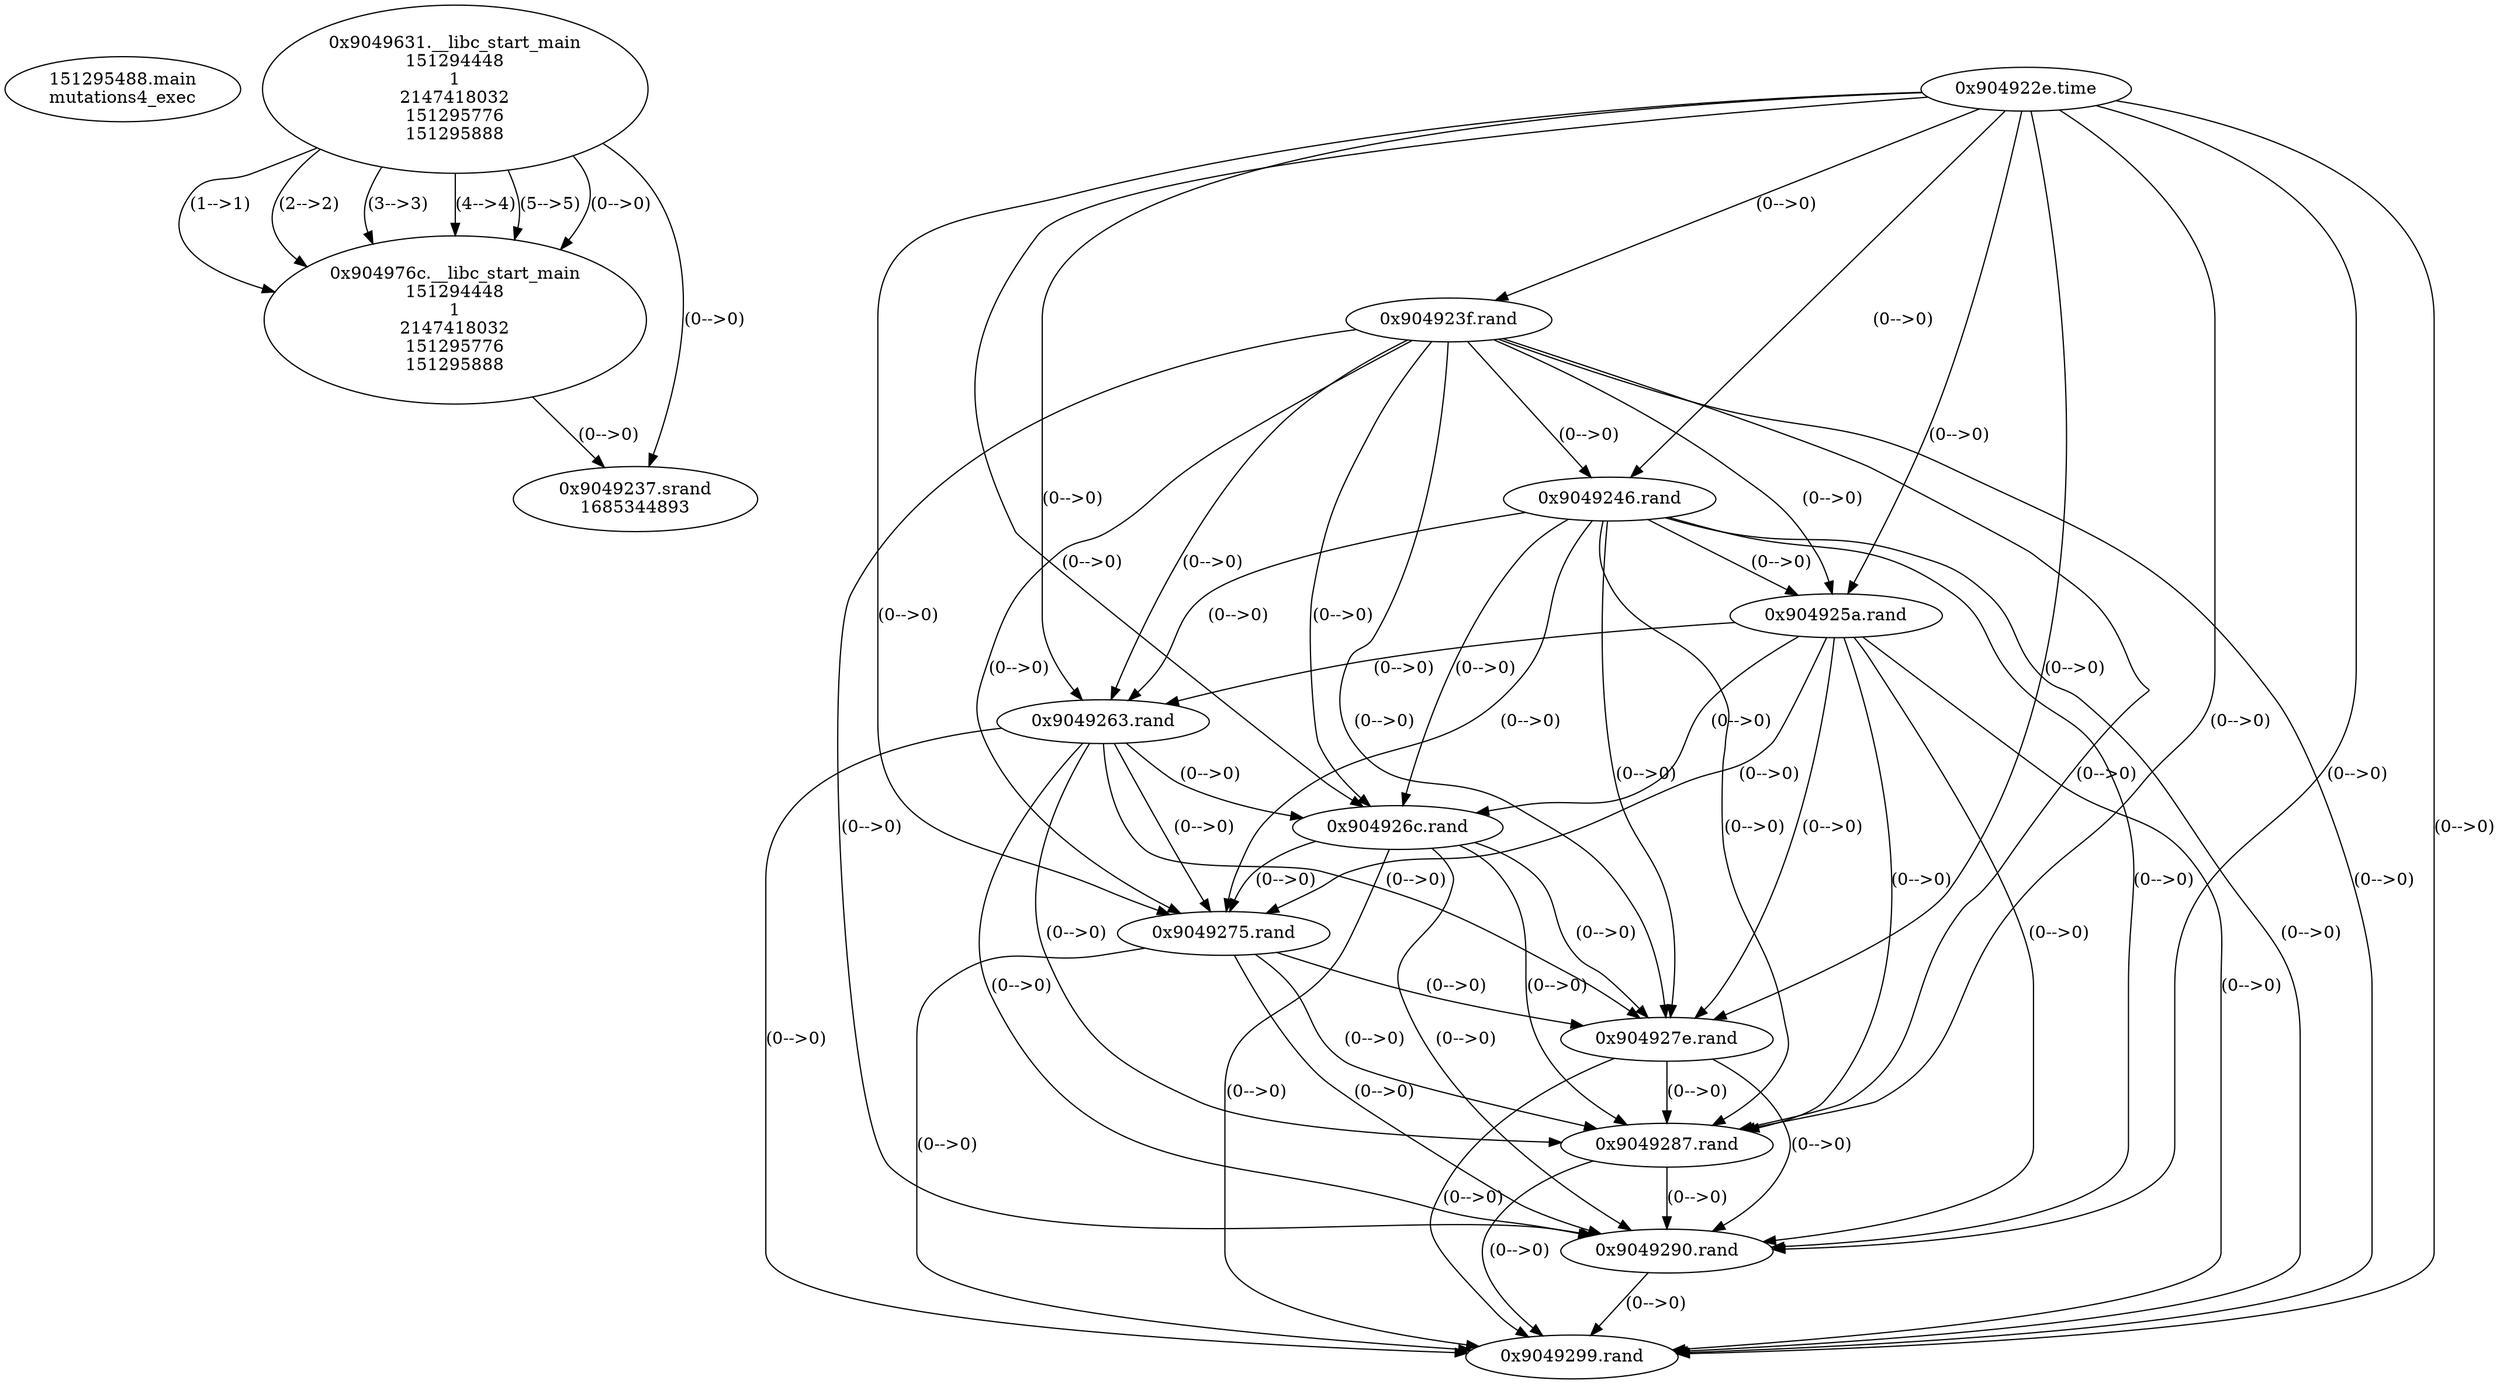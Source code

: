 // Global SCDG with merge call
digraph {
	0 [label="151295488.main
mutations4_exec"]
	1 [label="0x9049631.__libc_start_main
151294448
1
2147418032
151295776
151295888"]
	2 [label="0x904976c.__libc_start_main
151294448
1
2147418032
151295776
151295888"]
	1 -> 2 [label="(1-->1)"]
	1 -> 2 [label="(2-->2)"]
	1 -> 2 [label="(3-->3)"]
	1 -> 2 [label="(4-->4)"]
	1 -> 2 [label="(5-->5)"]
	1 -> 2 [label="(0-->0)"]
	3 [label="0x904922e.time
"]
	4 [label="0x9049237.srand
1685344893"]
	1 -> 4 [label="(0-->0)"]
	2 -> 4 [label="(0-->0)"]
	5 [label="0x904923f.rand
"]
	3 -> 5 [label="(0-->0)"]
	6 [label="0x9049246.rand
"]
	3 -> 6 [label="(0-->0)"]
	5 -> 6 [label="(0-->0)"]
	7 [label="0x904925a.rand
"]
	3 -> 7 [label="(0-->0)"]
	5 -> 7 [label="(0-->0)"]
	6 -> 7 [label="(0-->0)"]
	8 [label="0x9049263.rand
"]
	3 -> 8 [label="(0-->0)"]
	5 -> 8 [label="(0-->0)"]
	6 -> 8 [label="(0-->0)"]
	7 -> 8 [label="(0-->0)"]
	9 [label="0x904926c.rand
"]
	3 -> 9 [label="(0-->0)"]
	5 -> 9 [label="(0-->0)"]
	6 -> 9 [label="(0-->0)"]
	7 -> 9 [label="(0-->0)"]
	8 -> 9 [label="(0-->0)"]
	10 [label="0x9049275.rand
"]
	3 -> 10 [label="(0-->0)"]
	5 -> 10 [label="(0-->0)"]
	6 -> 10 [label="(0-->0)"]
	7 -> 10 [label="(0-->0)"]
	8 -> 10 [label="(0-->0)"]
	9 -> 10 [label="(0-->0)"]
	11 [label="0x904927e.rand
"]
	3 -> 11 [label="(0-->0)"]
	5 -> 11 [label="(0-->0)"]
	6 -> 11 [label="(0-->0)"]
	7 -> 11 [label="(0-->0)"]
	8 -> 11 [label="(0-->0)"]
	9 -> 11 [label="(0-->0)"]
	10 -> 11 [label="(0-->0)"]
	12 [label="0x9049287.rand
"]
	3 -> 12 [label="(0-->0)"]
	5 -> 12 [label="(0-->0)"]
	6 -> 12 [label="(0-->0)"]
	7 -> 12 [label="(0-->0)"]
	8 -> 12 [label="(0-->0)"]
	9 -> 12 [label="(0-->0)"]
	10 -> 12 [label="(0-->0)"]
	11 -> 12 [label="(0-->0)"]
	13 [label="0x9049290.rand
"]
	3 -> 13 [label="(0-->0)"]
	5 -> 13 [label="(0-->0)"]
	6 -> 13 [label="(0-->0)"]
	7 -> 13 [label="(0-->0)"]
	8 -> 13 [label="(0-->0)"]
	9 -> 13 [label="(0-->0)"]
	10 -> 13 [label="(0-->0)"]
	11 -> 13 [label="(0-->0)"]
	12 -> 13 [label="(0-->0)"]
	14 [label="0x9049299.rand
"]
	3 -> 14 [label="(0-->0)"]
	5 -> 14 [label="(0-->0)"]
	6 -> 14 [label="(0-->0)"]
	7 -> 14 [label="(0-->0)"]
	8 -> 14 [label="(0-->0)"]
	9 -> 14 [label="(0-->0)"]
	10 -> 14 [label="(0-->0)"]
	11 -> 14 [label="(0-->0)"]
	12 -> 14 [label="(0-->0)"]
	13 -> 14 [label="(0-->0)"]
}
